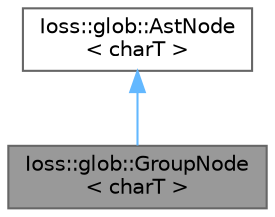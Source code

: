 digraph "Ioss::glob::GroupNode&lt; charT &gt;"
{
 // INTERACTIVE_SVG=YES
 // LATEX_PDF_SIZE
  bgcolor="transparent";
  edge [fontname=Helvetica,fontsize=10,labelfontname=Helvetica,labelfontsize=10];
  node [fontname=Helvetica,fontsize=10,shape=box,height=0.2,width=0.4];
  Node1 [id="Node000001",label="Ioss::glob::GroupNode\l\< charT \>",height=0.2,width=0.4,color="gray40", fillcolor="grey60", style="filled", fontcolor="black",tooltip=" "];
  Node2 -> Node1 [id="edge1_Node000001_Node000002",dir="back",color="steelblue1",style="solid",tooltip=" "];
  Node2 [id="Node000002",label="Ioss::glob::AstNode\l\< charT \>",height=0.2,width=0.4,color="gray40", fillcolor="white", style="filled",URL="$classIoss_1_1glob_1_1AstNode.html",tooltip=" "];
}
